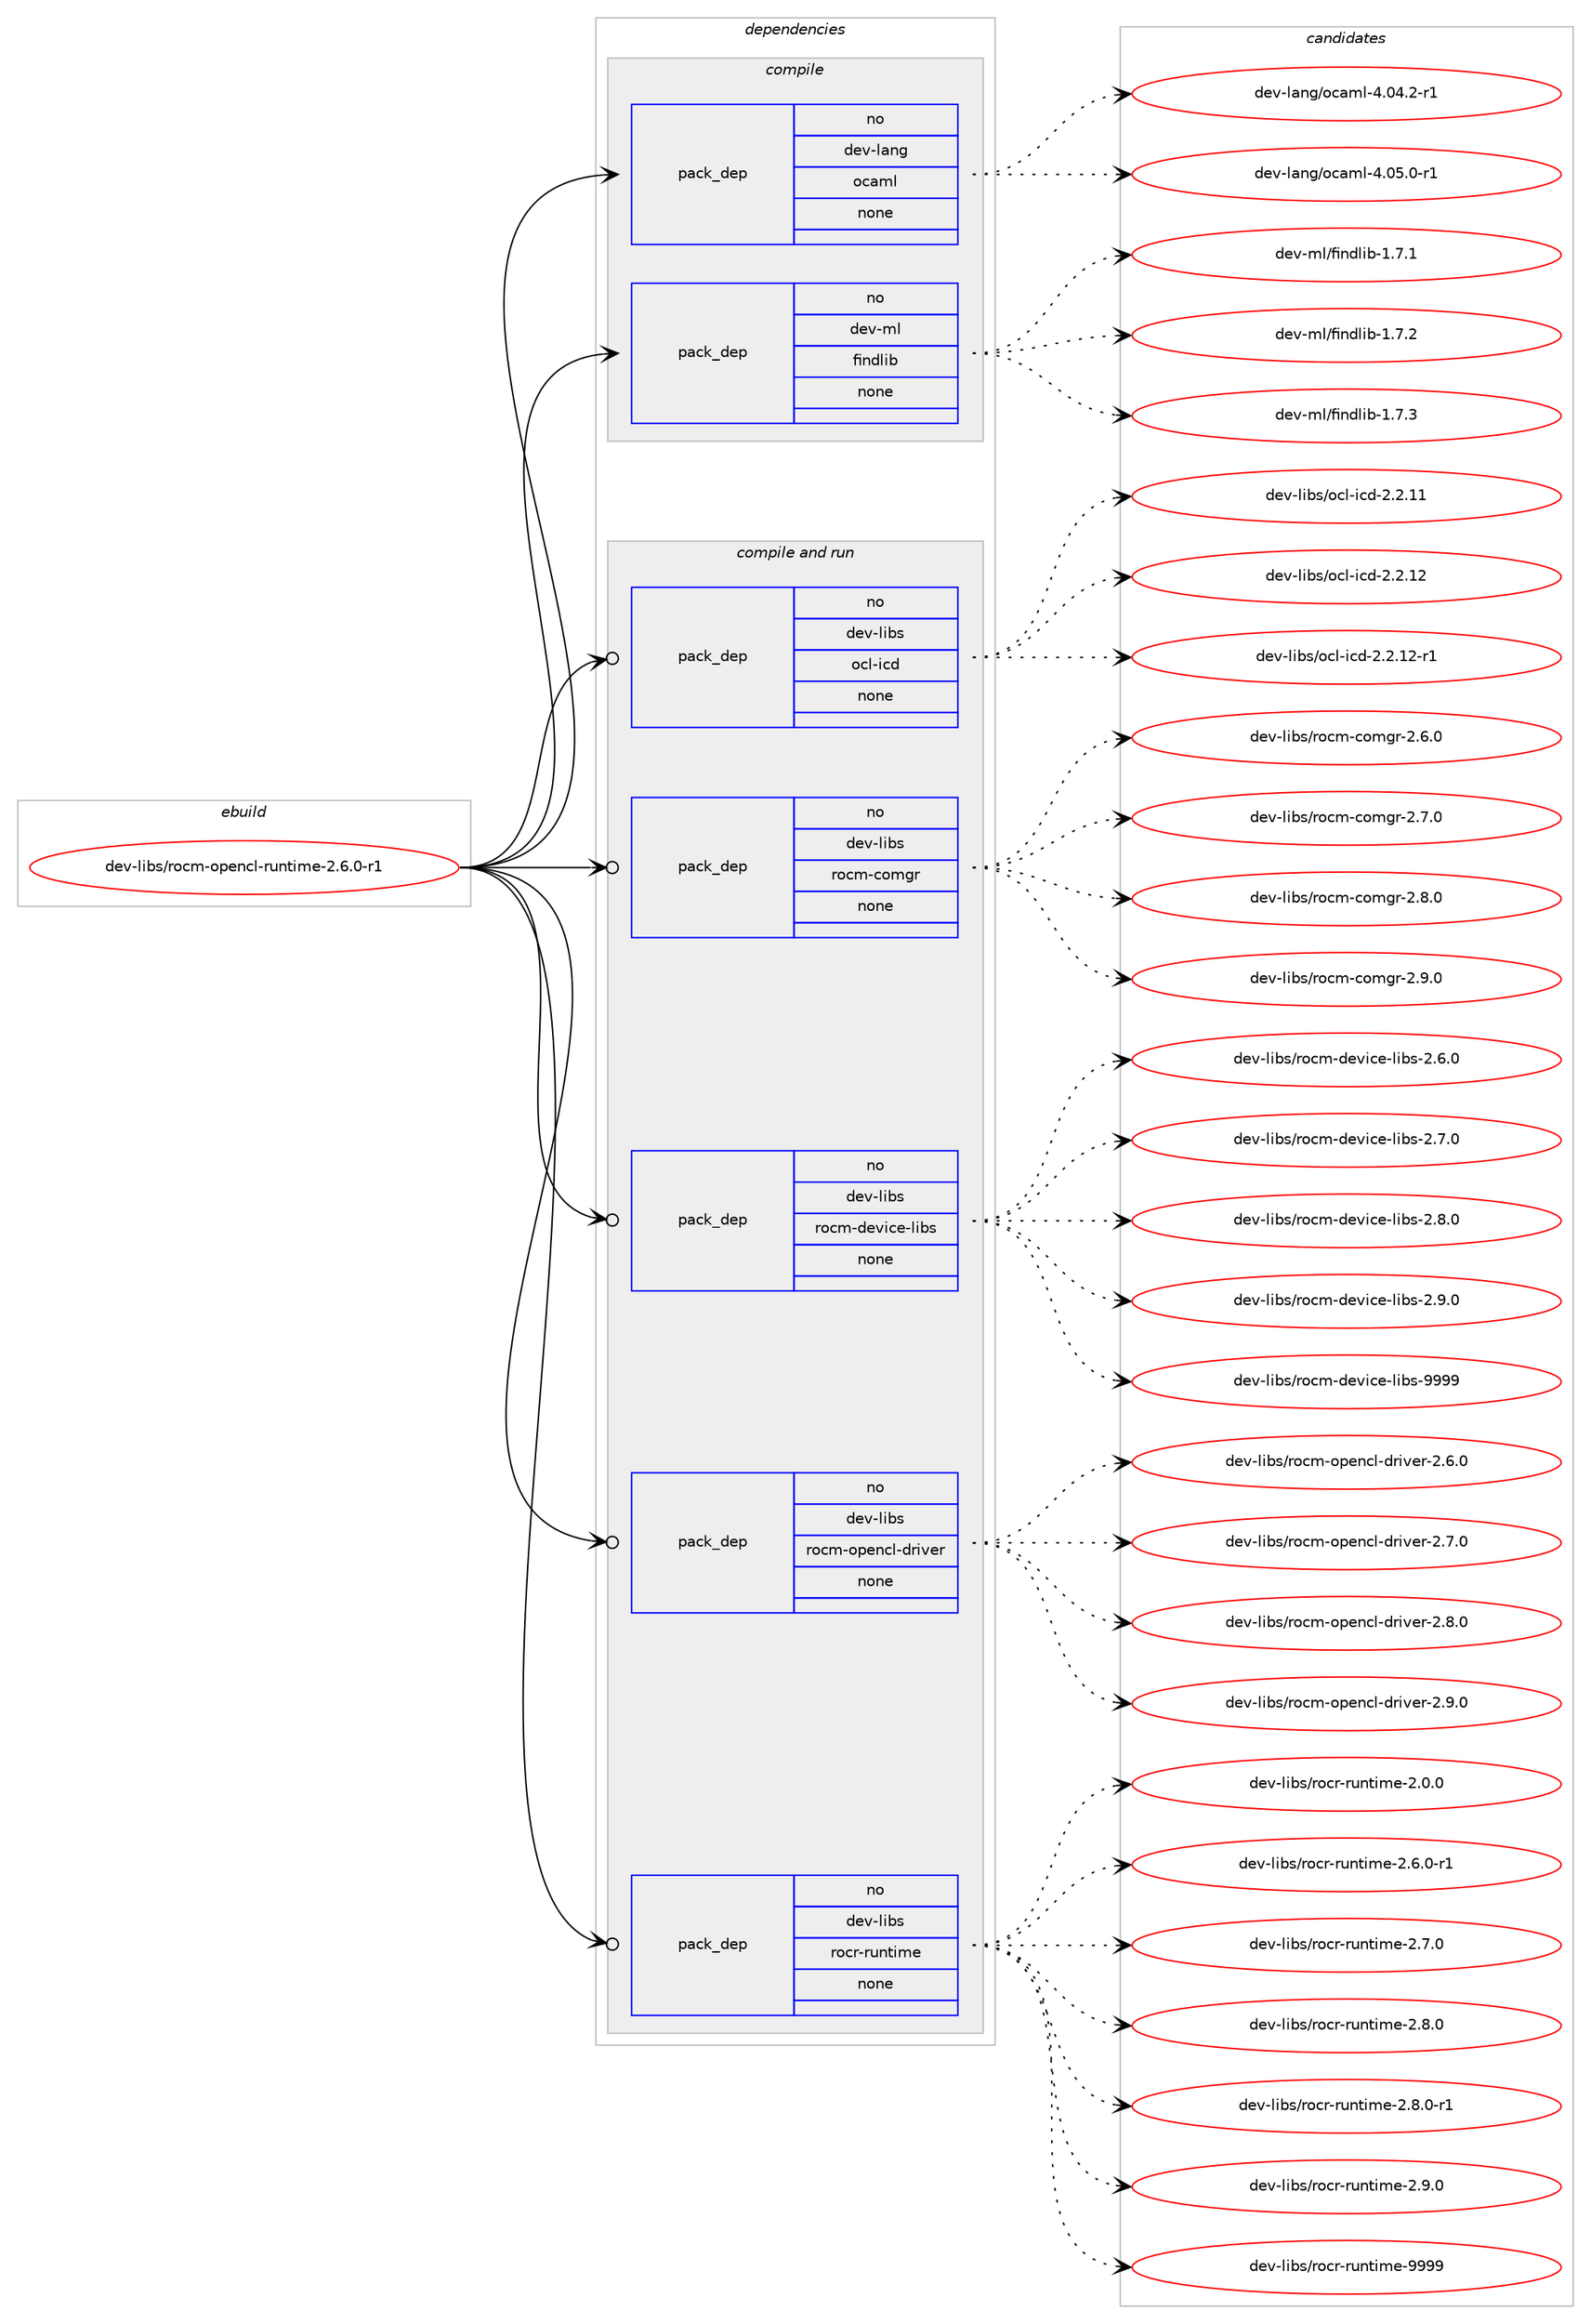 digraph prolog {

# *************
# Graph options
# *************

newrank=true;
concentrate=true;
compound=true;
graph [rankdir=LR,fontname=Helvetica,fontsize=10,ranksep=1.5];#, ranksep=2.5, nodesep=0.2];
edge  [arrowhead=vee];
node  [fontname=Helvetica,fontsize=10];

# **********
# The ebuild
# **********

subgraph cluster_leftcol {
color=gray;
rank=same;
label=<<i>ebuild</i>>;
id [label="dev-libs/rocm-opencl-runtime-2.6.0-r1", color=red, width=4, href="../dev-libs/rocm-opencl-runtime-2.6.0-r1.svg"];
}

# ****************
# The dependencies
# ****************

subgraph cluster_midcol {
color=gray;
label=<<i>dependencies</i>>;
subgraph cluster_compile {
fillcolor="#eeeeee";
style=filled;
label=<<i>compile</i>>;
subgraph pack424652 {
dependency568735 [label=<<TABLE BORDER="0" CELLBORDER="1" CELLSPACING="0" CELLPADDING="4" WIDTH="220"><TR><TD ROWSPAN="6" CELLPADDING="30">pack_dep</TD></TR><TR><TD WIDTH="110">no</TD></TR><TR><TD>dev-lang</TD></TR><TR><TD>ocaml</TD></TR><TR><TD>none</TD></TR><TR><TD></TD></TR></TABLE>>, shape=none, color=blue];
}
id:e -> dependency568735:w [weight=20,style="solid",arrowhead="vee"];
subgraph pack424653 {
dependency568736 [label=<<TABLE BORDER="0" CELLBORDER="1" CELLSPACING="0" CELLPADDING="4" WIDTH="220"><TR><TD ROWSPAN="6" CELLPADDING="30">pack_dep</TD></TR><TR><TD WIDTH="110">no</TD></TR><TR><TD>dev-ml</TD></TR><TR><TD>findlib</TD></TR><TR><TD>none</TD></TR><TR><TD></TD></TR></TABLE>>, shape=none, color=blue];
}
id:e -> dependency568736:w [weight=20,style="solid",arrowhead="vee"];
}
subgraph cluster_compileandrun {
fillcolor="#eeeeee";
style=filled;
label=<<i>compile and run</i>>;
subgraph pack424654 {
dependency568737 [label=<<TABLE BORDER="0" CELLBORDER="1" CELLSPACING="0" CELLPADDING="4" WIDTH="220"><TR><TD ROWSPAN="6" CELLPADDING="30">pack_dep</TD></TR><TR><TD WIDTH="110">no</TD></TR><TR><TD>dev-libs</TD></TR><TR><TD>ocl-icd</TD></TR><TR><TD>none</TD></TR><TR><TD></TD></TR></TABLE>>, shape=none, color=blue];
}
id:e -> dependency568737:w [weight=20,style="solid",arrowhead="odotvee"];
subgraph pack424655 {
dependency568738 [label=<<TABLE BORDER="0" CELLBORDER="1" CELLSPACING="0" CELLPADDING="4" WIDTH="220"><TR><TD ROWSPAN="6" CELLPADDING="30">pack_dep</TD></TR><TR><TD WIDTH="110">no</TD></TR><TR><TD>dev-libs</TD></TR><TR><TD>rocm-comgr</TD></TR><TR><TD>none</TD></TR><TR><TD></TD></TR></TABLE>>, shape=none, color=blue];
}
id:e -> dependency568738:w [weight=20,style="solid",arrowhead="odotvee"];
subgraph pack424656 {
dependency568739 [label=<<TABLE BORDER="0" CELLBORDER="1" CELLSPACING="0" CELLPADDING="4" WIDTH="220"><TR><TD ROWSPAN="6" CELLPADDING="30">pack_dep</TD></TR><TR><TD WIDTH="110">no</TD></TR><TR><TD>dev-libs</TD></TR><TR><TD>rocm-device-libs</TD></TR><TR><TD>none</TD></TR><TR><TD></TD></TR></TABLE>>, shape=none, color=blue];
}
id:e -> dependency568739:w [weight=20,style="solid",arrowhead="odotvee"];
subgraph pack424657 {
dependency568740 [label=<<TABLE BORDER="0" CELLBORDER="1" CELLSPACING="0" CELLPADDING="4" WIDTH="220"><TR><TD ROWSPAN="6" CELLPADDING="30">pack_dep</TD></TR><TR><TD WIDTH="110">no</TD></TR><TR><TD>dev-libs</TD></TR><TR><TD>rocm-opencl-driver</TD></TR><TR><TD>none</TD></TR><TR><TD></TD></TR></TABLE>>, shape=none, color=blue];
}
id:e -> dependency568740:w [weight=20,style="solid",arrowhead="odotvee"];
subgraph pack424658 {
dependency568741 [label=<<TABLE BORDER="0" CELLBORDER="1" CELLSPACING="0" CELLPADDING="4" WIDTH="220"><TR><TD ROWSPAN="6" CELLPADDING="30">pack_dep</TD></TR><TR><TD WIDTH="110">no</TD></TR><TR><TD>dev-libs</TD></TR><TR><TD>rocr-runtime</TD></TR><TR><TD>none</TD></TR><TR><TD></TD></TR></TABLE>>, shape=none, color=blue];
}
id:e -> dependency568741:w [weight=20,style="solid",arrowhead="odotvee"];
}
subgraph cluster_run {
fillcolor="#eeeeee";
style=filled;
label=<<i>run</i>>;
}
}

# **************
# The candidates
# **************

subgraph cluster_choices {
rank=same;
color=gray;
label=<<i>candidates</i>>;

subgraph choice424652 {
color=black;
nodesep=1;
choice1001011184510897110103471119997109108455246485246504511449 [label="dev-lang/ocaml-4.04.2-r1", color=red, width=4,href="../dev-lang/ocaml-4.04.2-r1.svg"];
choice1001011184510897110103471119997109108455246485346484511449 [label="dev-lang/ocaml-4.05.0-r1", color=red, width=4,href="../dev-lang/ocaml-4.05.0-r1.svg"];
dependency568735:e -> choice1001011184510897110103471119997109108455246485246504511449:w [style=dotted,weight="100"];
dependency568735:e -> choice1001011184510897110103471119997109108455246485346484511449:w [style=dotted,weight="100"];
}
subgraph choice424653 {
color=black;
nodesep=1;
choice100101118451091084710210511010010810598454946554649 [label="dev-ml/findlib-1.7.1", color=red, width=4,href="../dev-ml/findlib-1.7.1.svg"];
choice100101118451091084710210511010010810598454946554650 [label="dev-ml/findlib-1.7.2", color=red, width=4,href="../dev-ml/findlib-1.7.2.svg"];
choice100101118451091084710210511010010810598454946554651 [label="dev-ml/findlib-1.7.3", color=red, width=4,href="../dev-ml/findlib-1.7.3.svg"];
dependency568736:e -> choice100101118451091084710210511010010810598454946554649:w [style=dotted,weight="100"];
dependency568736:e -> choice100101118451091084710210511010010810598454946554650:w [style=dotted,weight="100"];
dependency568736:e -> choice100101118451091084710210511010010810598454946554651:w [style=dotted,weight="100"];
}
subgraph choice424654 {
color=black;
nodesep=1;
choice10010111845108105981154711199108451059910045504650464949 [label="dev-libs/ocl-icd-2.2.11", color=red, width=4,href="../dev-libs/ocl-icd-2.2.11.svg"];
choice10010111845108105981154711199108451059910045504650464950 [label="dev-libs/ocl-icd-2.2.12", color=red, width=4,href="../dev-libs/ocl-icd-2.2.12.svg"];
choice100101118451081059811547111991084510599100455046504649504511449 [label="dev-libs/ocl-icd-2.2.12-r1", color=red, width=4,href="../dev-libs/ocl-icd-2.2.12-r1.svg"];
dependency568737:e -> choice10010111845108105981154711199108451059910045504650464949:w [style=dotted,weight="100"];
dependency568737:e -> choice10010111845108105981154711199108451059910045504650464950:w [style=dotted,weight="100"];
dependency568737:e -> choice100101118451081059811547111991084510599100455046504649504511449:w [style=dotted,weight="100"];
}
subgraph choice424655 {
color=black;
nodesep=1;
choice100101118451081059811547114111991094599111109103114455046544648 [label="dev-libs/rocm-comgr-2.6.0", color=red, width=4,href="../dev-libs/rocm-comgr-2.6.0.svg"];
choice100101118451081059811547114111991094599111109103114455046554648 [label="dev-libs/rocm-comgr-2.7.0", color=red, width=4,href="../dev-libs/rocm-comgr-2.7.0.svg"];
choice100101118451081059811547114111991094599111109103114455046564648 [label="dev-libs/rocm-comgr-2.8.0", color=red, width=4,href="../dev-libs/rocm-comgr-2.8.0.svg"];
choice100101118451081059811547114111991094599111109103114455046574648 [label="dev-libs/rocm-comgr-2.9.0", color=red, width=4,href="../dev-libs/rocm-comgr-2.9.0.svg"];
dependency568738:e -> choice100101118451081059811547114111991094599111109103114455046544648:w [style=dotted,weight="100"];
dependency568738:e -> choice100101118451081059811547114111991094599111109103114455046554648:w [style=dotted,weight="100"];
dependency568738:e -> choice100101118451081059811547114111991094599111109103114455046564648:w [style=dotted,weight="100"];
dependency568738:e -> choice100101118451081059811547114111991094599111109103114455046574648:w [style=dotted,weight="100"];
}
subgraph choice424656 {
color=black;
nodesep=1;
choice1001011184510810598115471141119910945100101118105991014510810598115455046544648 [label="dev-libs/rocm-device-libs-2.6.0", color=red, width=4,href="../dev-libs/rocm-device-libs-2.6.0.svg"];
choice1001011184510810598115471141119910945100101118105991014510810598115455046554648 [label="dev-libs/rocm-device-libs-2.7.0", color=red, width=4,href="../dev-libs/rocm-device-libs-2.7.0.svg"];
choice1001011184510810598115471141119910945100101118105991014510810598115455046564648 [label="dev-libs/rocm-device-libs-2.8.0", color=red, width=4,href="../dev-libs/rocm-device-libs-2.8.0.svg"];
choice1001011184510810598115471141119910945100101118105991014510810598115455046574648 [label="dev-libs/rocm-device-libs-2.9.0", color=red, width=4,href="../dev-libs/rocm-device-libs-2.9.0.svg"];
choice10010111845108105981154711411199109451001011181059910145108105981154557575757 [label="dev-libs/rocm-device-libs-9999", color=red, width=4,href="../dev-libs/rocm-device-libs-9999.svg"];
dependency568739:e -> choice1001011184510810598115471141119910945100101118105991014510810598115455046544648:w [style=dotted,weight="100"];
dependency568739:e -> choice1001011184510810598115471141119910945100101118105991014510810598115455046554648:w [style=dotted,weight="100"];
dependency568739:e -> choice1001011184510810598115471141119910945100101118105991014510810598115455046564648:w [style=dotted,weight="100"];
dependency568739:e -> choice1001011184510810598115471141119910945100101118105991014510810598115455046574648:w [style=dotted,weight="100"];
dependency568739:e -> choice10010111845108105981154711411199109451001011181059910145108105981154557575757:w [style=dotted,weight="100"];
}
subgraph choice424657 {
color=black;
nodesep=1;
choice10010111845108105981154711411199109451111121011109910845100114105118101114455046544648 [label="dev-libs/rocm-opencl-driver-2.6.0", color=red, width=4,href="../dev-libs/rocm-opencl-driver-2.6.0.svg"];
choice10010111845108105981154711411199109451111121011109910845100114105118101114455046554648 [label="dev-libs/rocm-opencl-driver-2.7.0", color=red, width=4,href="../dev-libs/rocm-opencl-driver-2.7.0.svg"];
choice10010111845108105981154711411199109451111121011109910845100114105118101114455046564648 [label="dev-libs/rocm-opencl-driver-2.8.0", color=red, width=4,href="../dev-libs/rocm-opencl-driver-2.8.0.svg"];
choice10010111845108105981154711411199109451111121011109910845100114105118101114455046574648 [label="dev-libs/rocm-opencl-driver-2.9.0", color=red, width=4,href="../dev-libs/rocm-opencl-driver-2.9.0.svg"];
dependency568740:e -> choice10010111845108105981154711411199109451111121011109910845100114105118101114455046544648:w [style=dotted,weight="100"];
dependency568740:e -> choice10010111845108105981154711411199109451111121011109910845100114105118101114455046554648:w [style=dotted,weight="100"];
dependency568740:e -> choice10010111845108105981154711411199109451111121011109910845100114105118101114455046564648:w [style=dotted,weight="100"];
dependency568740:e -> choice10010111845108105981154711411199109451111121011109910845100114105118101114455046574648:w [style=dotted,weight="100"];
}
subgraph choice424658 {
color=black;
nodesep=1;
choice1001011184510810598115471141119911445114117110116105109101455046484648 [label="dev-libs/rocr-runtime-2.0.0", color=red, width=4,href="../dev-libs/rocr-runtime-2.0.0.svg"];
choice10010111845108105981154711411199114451141171101161051091014550465446484511449 [label="dev-libs/rocr-runtime-2.6.0-r1", color=red, width=4,href="../dev-libs/rocr-runtime-2.6.0-r1.svg"];
choice1001011184510810598115471141119911445114117110116105109101455046554648 [label="dev-libs/rocr-runtime-2.7.0", color=red, width=4,href="../dev-libs/rocr-runtime-2.7.0.svg"];
choice1001011184510810598115471141119911445114117110116105109101455046564648 [label="dev-libs/rocr-runtime-2.8.0", color=red, width=4,href="../dev-libs/rocr-runtime-2.8.0.svg"];
choice10010111845108105981154711411199114451141171101161051091014550465646484511449 [label="dev-libs/rocr-runtime-2.8.0-r1", color=red, width=4,href="../dev-libs/rocr-runtime-2.8.0-r1.svg"];
choice1001011184510810598115471141119911445114117110116105109101455046574648 [label="dev-libs/rocr-runtime-2.9.0", color=red, width=4,href="../dev-libs/rocr-runtime-2.9.0.svg"];
choice10010111845108105981154711411199114451141171101161051091014557575757 [label="dev-libs/rocr-runtime-9999", color=red, width=4,href="../dev-libs/rocr-runtime-9999.svg"];
dependency568741:e -> choice1001011184510810598115471141119911445114117110116105109101455046484648:w [style=dotted,weight="100"];
dependency568741:e -> choice10010111845108105981154711411199114451141171101161051091014550465446484511449:w [style=dotted,weight="100"];
dependency568741:e -> choice1001011184510810598115471141119911445114117110116105109101455046554648:w [style=dotted,weight="100"];
dependency568741:e -> choice1001011184510810598115471141119911445114117110116105109101455046564648:w [style=dotted,weight="100"];
dependency568741:e -> choice10010111845108105981154711411199114451141171101161051091014550465646484511449:w [style=dotted,weight="100"];
dependency568741:e -> choice1001011184510810598115471141119911445114117110116105109101455046574648:w [style=dotted,weight="100"];
dependency568741:e -> choice10010111845108105981154711411199114451141171101161051091014557575757:w [style=dotted,weight="100"];
}
}

}
